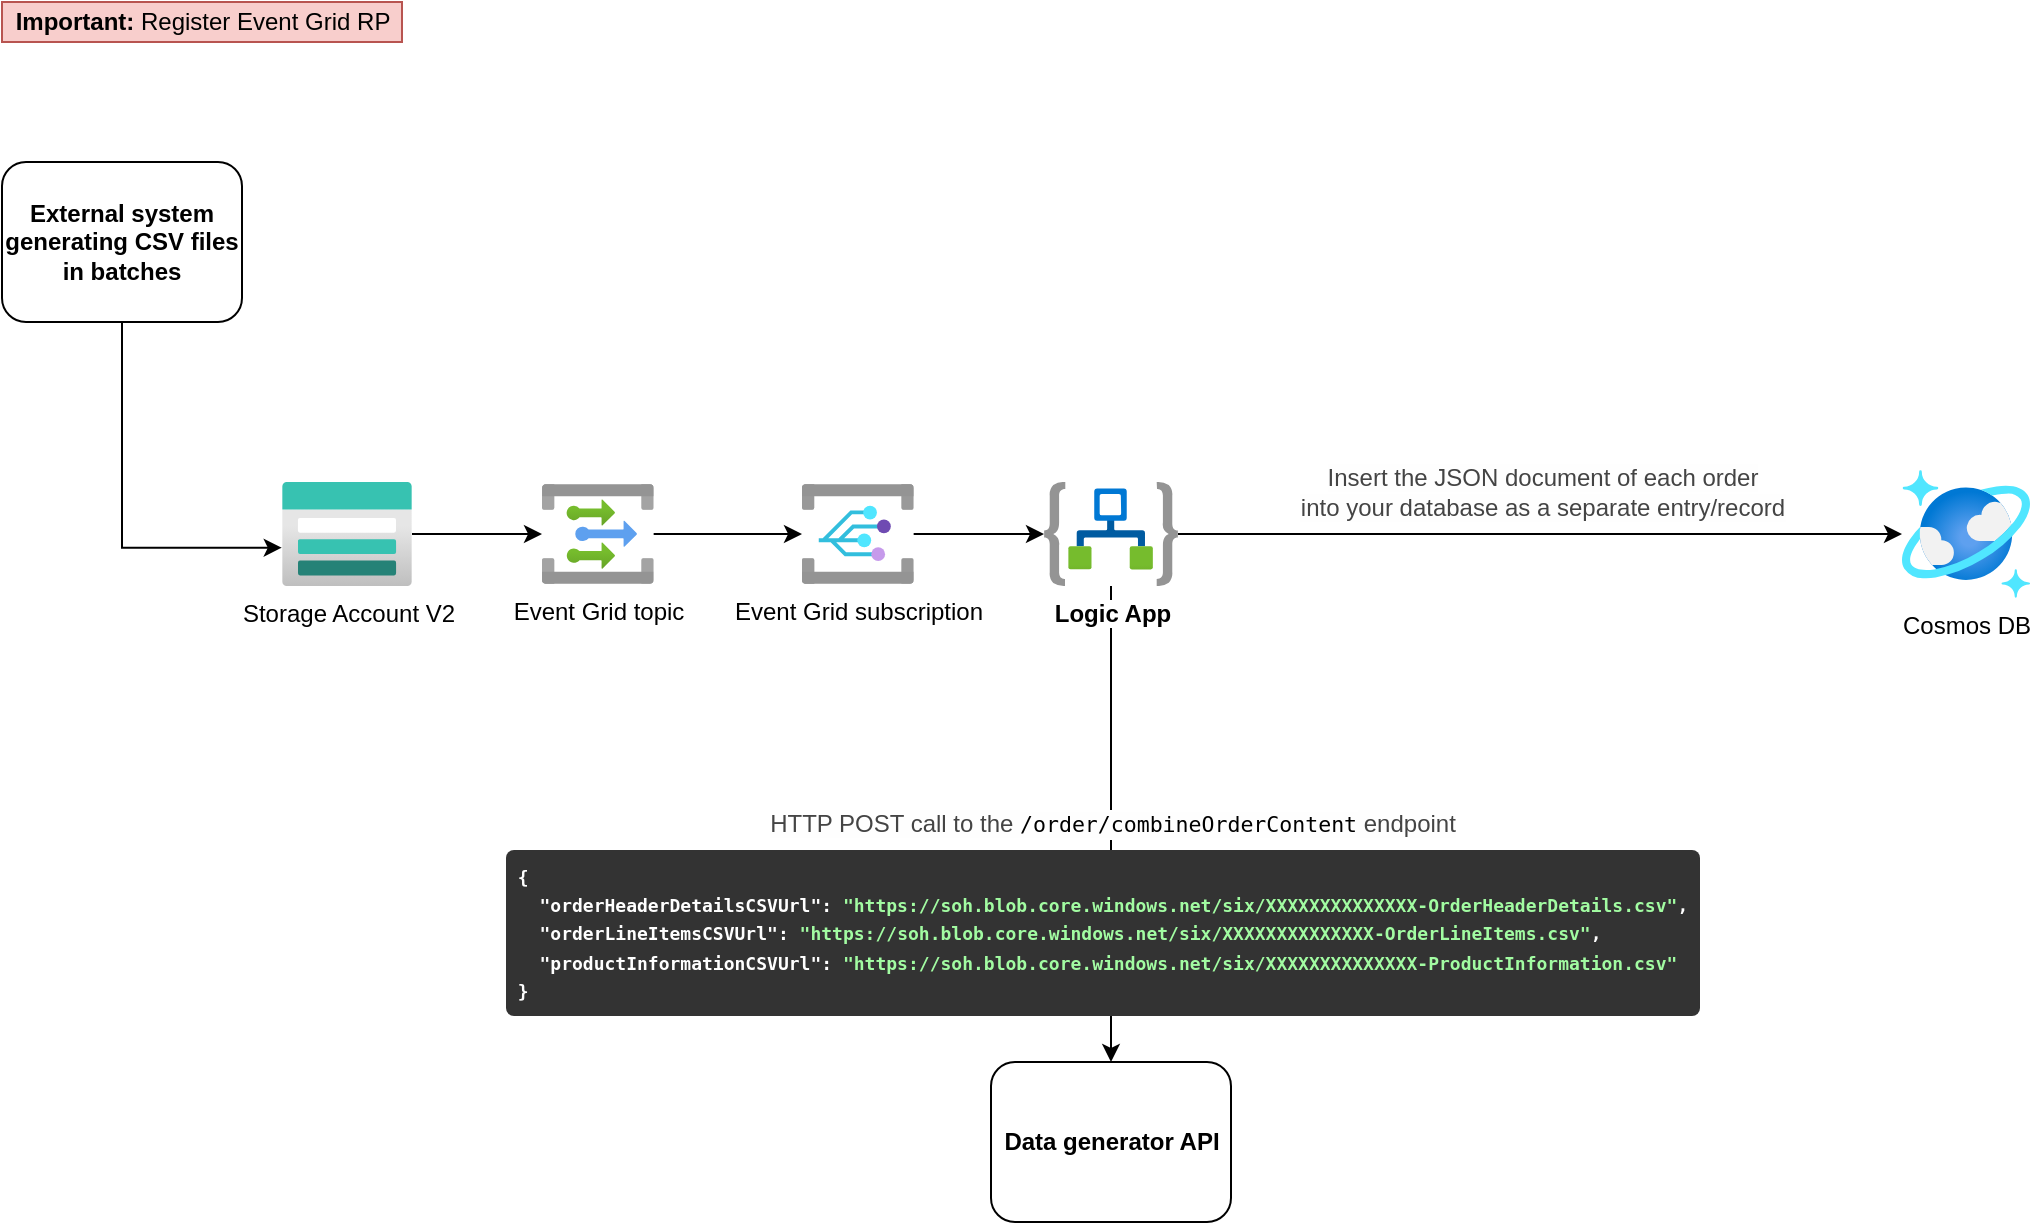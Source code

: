<mxfile version="18.0.7" type="github"><diagram id="JKGNgayGai7RwcoJ1suE" name="Page-1"><mxGraphModel dx="1208" dy="588" grid="1" gridSize="10" guides="1" tooltips="1" connect="1" arrows="1" fold="1" page="1" pageScale="1" pageWidth="1169" pageHeight="827" math="0" shadow="0"><root><mxCell id="0"/><mxCell id="1" parent="0"/><mxCell id="blPEiR4erYXjFKSHEFdU-7" value="" style="edgeStyle=orthogonalEdgeStyle;rounded=0;orthogonalLoop=1;jettySize=auto;html=1;" edge="1" parent="1" source="blPEiR4erYXjFKSHEFdU-1" target="blPEiR4erYXjFKSHEFdU-4"><mxGeometry relative="1" as="geometry"/></mxCell><mxCell id="blPEiR4erYXjFKSHEFdU-1" value="Storage Account V2" style="aspect=fixed;html=1;points=[];align=center;image;fontSize=12;image=img/lib/azure2/storage/Storage_Accounts.svg;" vertex="1" parent="1"><mxGeometry x="200" y="260" width="65" height="52" as="geometry"/></mxCell><mxCell id="blPEiR4erYXjFKSHEFdU-3" style="edgeStyle=orthogonalEdgeStyle;rounded=0;orthogonalLoop=1;jettySize=auto;html=1;entryX=-0.002;entryY=0.632;entryDx=0;entryDy=0;entryPerimeter=0;exitX=0.5;exitY=1;exitDx=0;exitDy=0;" edge="1" parent="1" source="blPEiR4erYXjFKSHEFdU-2" target="blPEiR4erYXjFKSHEFdU-1"><mxGeometry relative="1" as="geometry"/></mxCell><mxCell id="blPEiR4erYXjFKSHEFdU-2" value="External system generating CSV files in batches" style="rounded=1;whiteSpace=wrap;html=1;fontStyle=1" vertex="1" parent="1"><mxGeometry x="60" y="100" width="120" height="80" as="geometry"/></mxCell><mxCell id="blPEiR4erYXjFKSHEFdU-8" value="" style="edgeStyle=orthogonalEdgeStyle;rounded=0;orthogonalLoop=1;jettySize=auto;html=1;" edge="1" parent="1" source="blPEiR4erYXjFKSHEFdU-4" target="blPEiR4erYXjFKSHEFdU-5"><mxGeometry relative="1" as="geometry"/></mxCell><mxCell id="blPEiR4erYXjFKSHEFdU-4" value="Event Grid topic" style="aspect=fixed;html=1;points=[];align=center;image;fontSize=12;image=img/lib/azure2/integration/Event_Grid_Topics.svg;" vertex="1" parent="1"><mxGeometry x="330" y="261" width="55.83" height="50" as="geometry"/></mxCell><mxCell id="blPEiR4erYXjFKSHEFdU-9" value="" style="edgeStyle=orthogonalEdgeStyle;rounded=0;orthogonalLoop=1;jettySize=auto;html=1;" edge="1" parent="1" source="blPEiR4erYXjFKSHEFdU-5" target="blPEiR4erYXjFKSHEFdU-6"><mxGeometry relative="1" as="geometry"/></mxCell><mxCell id="blPEiR4erYXjFKSHEFdU-5" value="Event Grid subscription" style="aspect=fixed;html=1;points=[];align=center;image;fontSize=12;image=img/lib/azure2/integration/Event_Grid_Subscriptions.svg;" vertex="1" parent="1"><mxGeometry x="460" y="261" width="55.83" height="50" as="geometry"/></mxCell><mxCell id="blPEiR4erYXjFKSHEFdU-11" value="&lt;span style=&quot;color: rgb(68, 68, 68); font-size: 12px; text-align: left; background-color: rgb(254, 254, 254);&quot;&gt;HTTP POST call to the&amp;nbsp;&lt;/span&gt;&lt;code style=&quot;box-sizing: border-box; font-family: monospace, monospace; font-size: 0.98em; overflow-wrap: break-word; text-align: left; background-color: rgb(254, 254, 254);&quot;&gt;/order/combineOrderContent&lt;/code&gt;&lt;span style=&quot;color: rgb(68, 68, 68); font-size: 12px; text-align: left; background-color: rgb(254, 254, 254);&quot;&gt;&amp;nbsp;endpoint&lt;/span&gt;" style="edgeStyle=orthogonalEdgeStyle;rounded=0;orthogonalLoop=1;jettySize=auto;html=1;" edge="1" parent="1" source="blPEiR4erYXjFKSHEFdU-6" target="blPEiR4erYXjFKSHEFdU-10"><mxGeometry relative="1" as="geometry"/></mxCell><mxCell id="blPEiR4erYXjFKSHEFdU-13" style="edgeStyle=orthogonalEdgeStyle;rounded=0;orthogonalLoop=1;jettySize=auto;html=1;" edge="1" parent="1" source="blPEiR4erYXjFKSHEFdU-6" target="blPEiR4erYXjFKSHEFdU-12"><mxGeometry relative="1" as="geometry"/></mxCell><mxCell id="blPEiR4erYXjFKSHEFdU-6" value="&lt;b&gt;Logic App&lt;/b&gt;" style="aspect=fixed;html=1;points=[];align=center;image;fontSize=12;image=img/lib/azure2/integration/Logic_Apps.svg;" vertex="1" parent="1"><mxGeometry x="581" y="260" width="67" height="52" as="geometry"/></mxCell><mxCell id="blPEiR4erYXjFKSHEFdU-10" value="Data generator API" style="rounded=1;whiteSpace=wrap;html=1;fontStyle=1" vertex="1" parent="1"><mxGeometry x="554.5" y="550" width="120" height="80" as="geometry"/></mxCell><mxCell id="blPEiR4erYXjFKSHEFdU-12" value="Cosmos DB" style="aspect=fixed;html=1;points=[];align=center;image;fontSize=12;image=img/lib/azure2/databases/Azure_Cosmos_DB.svg;" vertex="1" parent="1"><mxGeometry x="1010" y="254" width="64" height="64" as="geometry"/></mxCell><mxCell id="blPEiR4erYXjFKSHEFdU-14" value="&lt;span style=&quot;color: rgb(68, 68, 68); text-align: left; background-color: rgb(254, 254, 254);&quot;&gt;Insert the JSON document of each order &lt;br&gt;into your database as a separate entry/record&lt;/span&gt;" style="text;html=1;align=center;verticalAlign=middle;resizable=0;points=[];autosize=1;strokeColor=none;fillColor=none;" vertex="1" parent="1"><mxGeometry x="700" y="250" width="260" height="30" as="geometry"/></mxCell><mxCell id="blPEiR4erYXjFKSHEFdU-15" value="&lt;b&gt;Important: &lt;/b&gt;Register Event Grid RP" style="text;html=1;align=center;verticalAlign=middle;resizable=0;points=[];autosize=1;strokeColor=#b85450;fillColor=#f8cecc;" vertex="1" parent="1"><mxGeometry x="60" y="20" width="200" height="20" as="geometry"/></mxCell><mxCell id="blPEiR4erYXjFKSHEFdU-16" value="&lt;pre style=&quot;box-sizing: border-box; max-height: 400px; min-height: 6em; overflow: auto; overflow-wrap: break-word; background: rgb(51, 51, 51); border-radius: 4px; color: white; font-weight: 600; hyphens: auto; margin-top: 0px; margin-bottom: 0px; padding: 0.5em; word-break: break-word; text-align: start;&quot; class=&quot;body-param__example microlight&quot;&gt;&lt;code style=&quot;box-sizing: border-box; font-family: Consolas, monaco, monospace; word-break: break-all;&quot; class=&quot;language-json&quot;&gt;&lt;font style=&quot;font-size: 9px;&quot;&gt;&lt;span style=&quot;box-sizing: inherit;&quot;&gt;{&lt;br&gt;&lt;/span&gt;&lt;span style=&quot;box-sizing: inherit;&quot;&gt;  &lt;/span&gt;&lt;span style=&quot;box-sizing: inherit;&quot; class=&quot;hljs-attr&quot;&gt;&quot;orderHeaderDetailsCSVUrl&quot;&lt;/span&gt;&lt;span style=&quot;box-sizing: inherit;&quot;&gt;: &lt;/span&gt;&lt;span style=&quot;box-sizing: inherit; color: rgb(162, 252, 162);&quot;&gt;&quot;https://soh.blob.core.windows.net/six/XXXXXXXXXXXXXX-OrderHeaderDetails.csv&quot;&lt;/span&gt;&lt;span style=&quot;box-sizing: inherit;&quot;&gt;,&lt;br&gt;&lt;/span&gt;&lt;span style=&quot;box-sizing: inherit;&quot;&gt;  &lt;/span&gt;&lt;span style=&quot;box-sizing: inherit;&quot; class=&quot;hljs-attr&quot;&gt;&quot;orderLineItemsCSVUrl&quot;&lt;/span&gt;&lt;span style=&quot;box-sizing: inherit;&quot;&gt;: &lt;/span&gt;&lt;span style=&quot;box-sizing: inherit; color: rgb(162, 252, 162);&quot;&gt;&quot;https://soh.blob.core.windows.net/six/XXXXXXXXXXXXXX-OrderLineItems.csv&quot;&lt;/span&gt;&lt;span style=&quot;box-sizing: inherit;&quot;&gt;,&lt;br&gt;&lt;/span&gt;&lt;span style=&quot;box-sizing: inherit;&quot;&gt;  &lt;/span&gt;&lt;span style=&quot;box-sizing: inherit;&quot; class=&quot;hljs-attr&quot;&gt;&quot;productInformationCSVUrl&quot;&lt;/span&gt;&lt;span style=&quot;box-sizing: inherit;&quot;&gt;: &lt;/span&gt;&lt;span style=&quot;box-sizing: inherit; color: rgb(162, 252, 162);&quot;&gt;&quot;https://soh.blob.core.windows.net/six/XXXXXXXXXXXXXX-ProductInformation.csv&quot;&lt;/span&gt;&lt;span style=&quot;box-sizing: inherit;&quot;&gt;&lt;br&gt;&lt;/span&gt;}&lt;/font&gt;&lt;/code&gt;&lt;/pre&gt;" style="text;html=1;align=center;verticalAlign=middle;resizable=0;points=[];autosize=1;strokeColor=none;fillColor=none;" vertex="1" parent="1"><mxGeometry x="330" y="440" width="560" height="90" as="geometry"/></mxCell></root></mxGraphModel></diagram></mxfile>